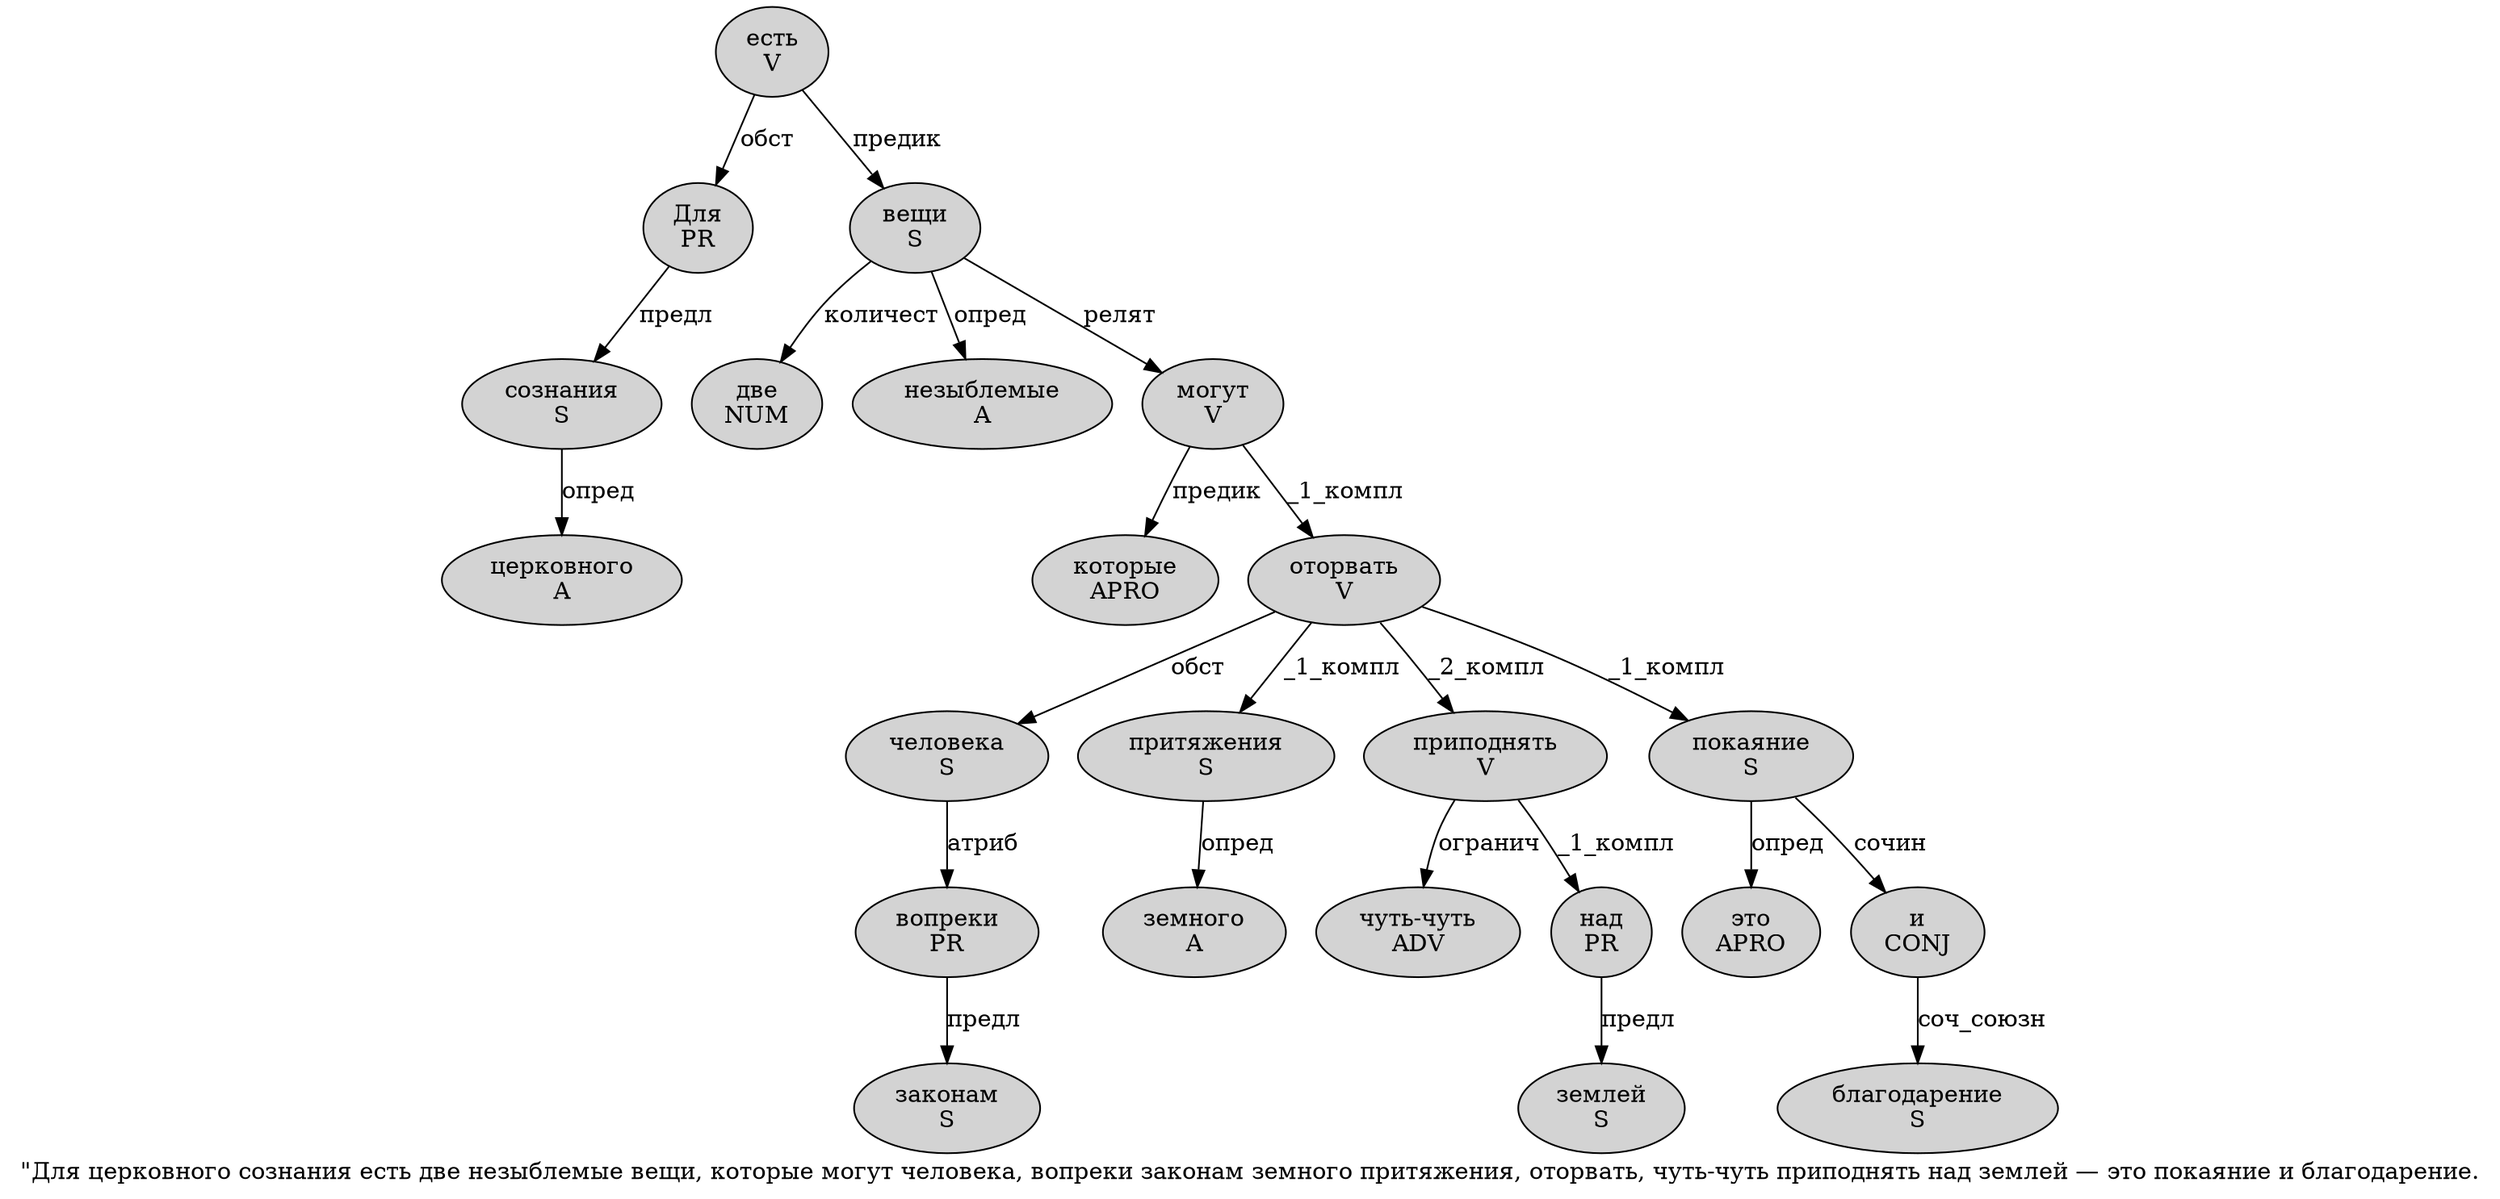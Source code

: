 digraph SENTENCE_633 {
	graph [label="\"Для церковного сознания есть две незыблемые вещи, которые могут человека, вопреки законам земного притяжения, оторвать, чуть-чуть приподнять над землей — это покаяние и благодарение."]
	node [style=filled]
		1 [label="Для
PR" color="" fillcolor=lightgray penwidth=1 shape=ellipse]
		2 [label="церковного
A" color="" fillcolor=lightgray penwidth=1 shape=ellipse]
		3 [label="сознания
S" color="" fillcolor=lightgray penwidth=1 shape=ellipse]
		4 [label="есть
V" color="" fillcolor=lightgray penwidth=1 shape=ellipse]
		5 [label="две
NUM" color="" fillcolor=lightgray penwidth=1 shape=ellipse]
		6 [label="незыблемые
A" color="" fillcolor=lightgray penwidth=1 shape=ellipse]
		7 [label="вещи
S" color="" fillcolor=lightgray penwidth=1 shape=ellipse]
		9 [label="которые
APRO" color="" fillcolor=lightgray penwidth=1 shape=ellipse]
		10 [label="могут
V" color="" fillcolor=lightgray penwidth=1 shape=ellipse]
		11 [label="человека
S" color="" fillcolor=lightgray penwidth=1 shape=ellipse]
		13 [label="вопреки
PR" color="" fillcolor=lightgray penwidth=1 shape=ellipse]
		14 [label="законам
S" color="" fillcolor=lightgray penwidth=1 shape=ellipse]
		15 [label="земного
A" color="" fillcolor=lightgray penwidth=1 shape=ellipse]
		16 [label="притяжения
S" color="" fillcolor=lightgray penwidth=1 shape=ellipse]
		18 [label="оторвать
V" color="" fillcolor=lightgray penwidth=1 shape=ellipse]
		20 [label="чуть-чуть
ADV" color="" fillcolor=lightgray penwidth=1 shape=ellipse]
		21 [label="приподнять
V" color="" fillcolor=lightgray penwidth=1 shape=ellipse]
		22 [label="над
PR" color="" fillcolor=lightgray penwidth=1 shape=ellipse]
		23 [label="землей
S" color="" fillcolor=lightgray penwidth=1 shape=ellipse]
		25 [label="это
APRO" color="" fillcolor=lightgray penwidth=1 shape=ellipse]
		26 [label="покаяние
S" color="" fillcolor=lightgray penwidth=1 shape=ellipse]
		27 [label="и
CONJ" color="" fillcolor=lightgray penwidth=1 shape=ellipse]
		28 [label="благодарение
S" color="" fillcolor=lightgray penwidth=1 shape=ellipse]
			4 -> 1 [label="обст"]
			4 -> 7 [label="предик"]
			16 -> 15 [label="опред"]
			26 -> 25 [label="опред"]
			26 -> 27 [label="сочин"]
			21 -> 20 [label="огранич"]
			21 -> 22 [label="_1_компл"]
			10 -> 9 [label="предик"]
			10 -> 18 [label="_1_компл"]
			11 -> 13 [label="атриб"]
			13 -> 14 [label="предл"]
			27 -> 28 [label="соч_союзн"]
			3 -> 2 [label="опред"]
			22 -> 23 [label="предл"]
			1 -> 3 [label="предл"]
			18 -> 11 [label="обст"]
			18 -> 16 [label="_1_компл"]
			18 -> 21 [label="_2_компл"]
			18 -> 26 [label="_1_компл"]
			7 -> 5 [label="количест"]
			7 -> 6 [label="опред"]
			7 -> 10 [label="релят"]
}